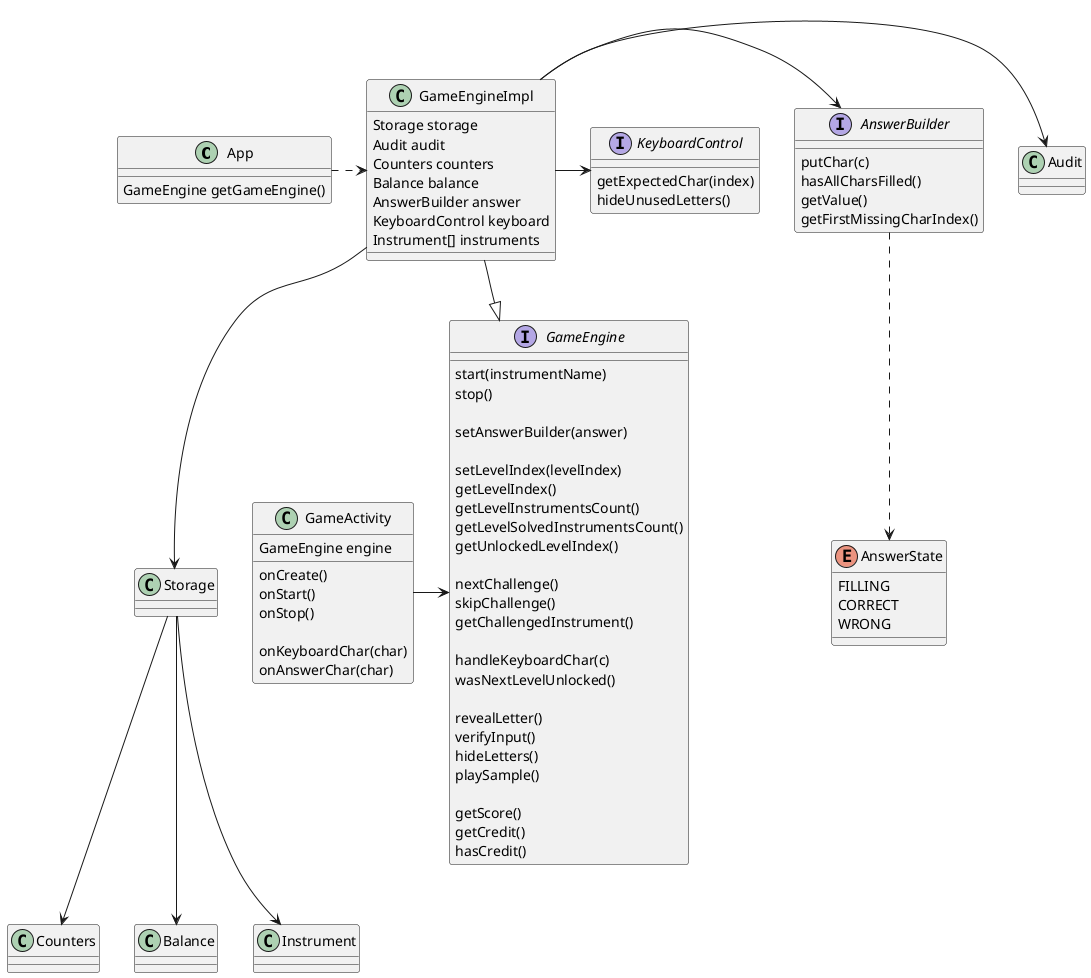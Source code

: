@startuml

class App {
    GameEngine getGameEngine()
}

class GameActivity {
    GameEngine engine

    onCreate()
    onStart()
    onStop()

    onKeyboardChar(char)
    onAnswerChar(char)
}

interface GameEngine {
    start(instrumentName)
    stop()

    setAnswerBuilder(answer)

    setLevelIndex(levelIndex)
    getLevelIndex()
    getLevelInstrumentsCount()
    getLevelSolvedInstrumentsCount()
    getUnlockedLevelIndex()

    nextChallenge()
    skipChallenge()
    getChallengedInstrument()

    handleKeyboardChar(c)
    wasNextLevelUnlocked()

    revealLetter()
    verifyInput()
    hideLetters()
    playSample()

    getScore()
    getCredit()
    hasCredit()
}

interface AnswerBuilder {
    putChar(c)
    hasAllCharsFilled()
    getValue()
    getFirstMissingCharIndex()
}

enum AnswerState {
    FILLING
    CORRECT
    WRONG
}

interface KeyboardControl {
    getExpectedChar(index)
    hideUnusedLetters()
}

class Storage {
}

class Audit {
}

class Counters {
}

class Balance {
}

class Instrument {
}

class GameEngineImpl {
    Storage storage
    Audit audit
    Counters counters
    Balance balance
    AnswerBuilder answer
    KeyboardControl keyboard
    Instrument[] instruments
}

App .> GameEngineImpl

Storage --> Counters
Storage --> Balance
Storage --> Instrument

GameActivity -> GameEngine

GameEngineImpl --|> GameEngine
GameEngineImpl --> Storage
GameEngineImpl -> Audit
GameEngineImpl -> AnswerBuilder
GameEngineImpl -> KeyboardControl

AnswerBuilder ..> AnswerState

@enduml